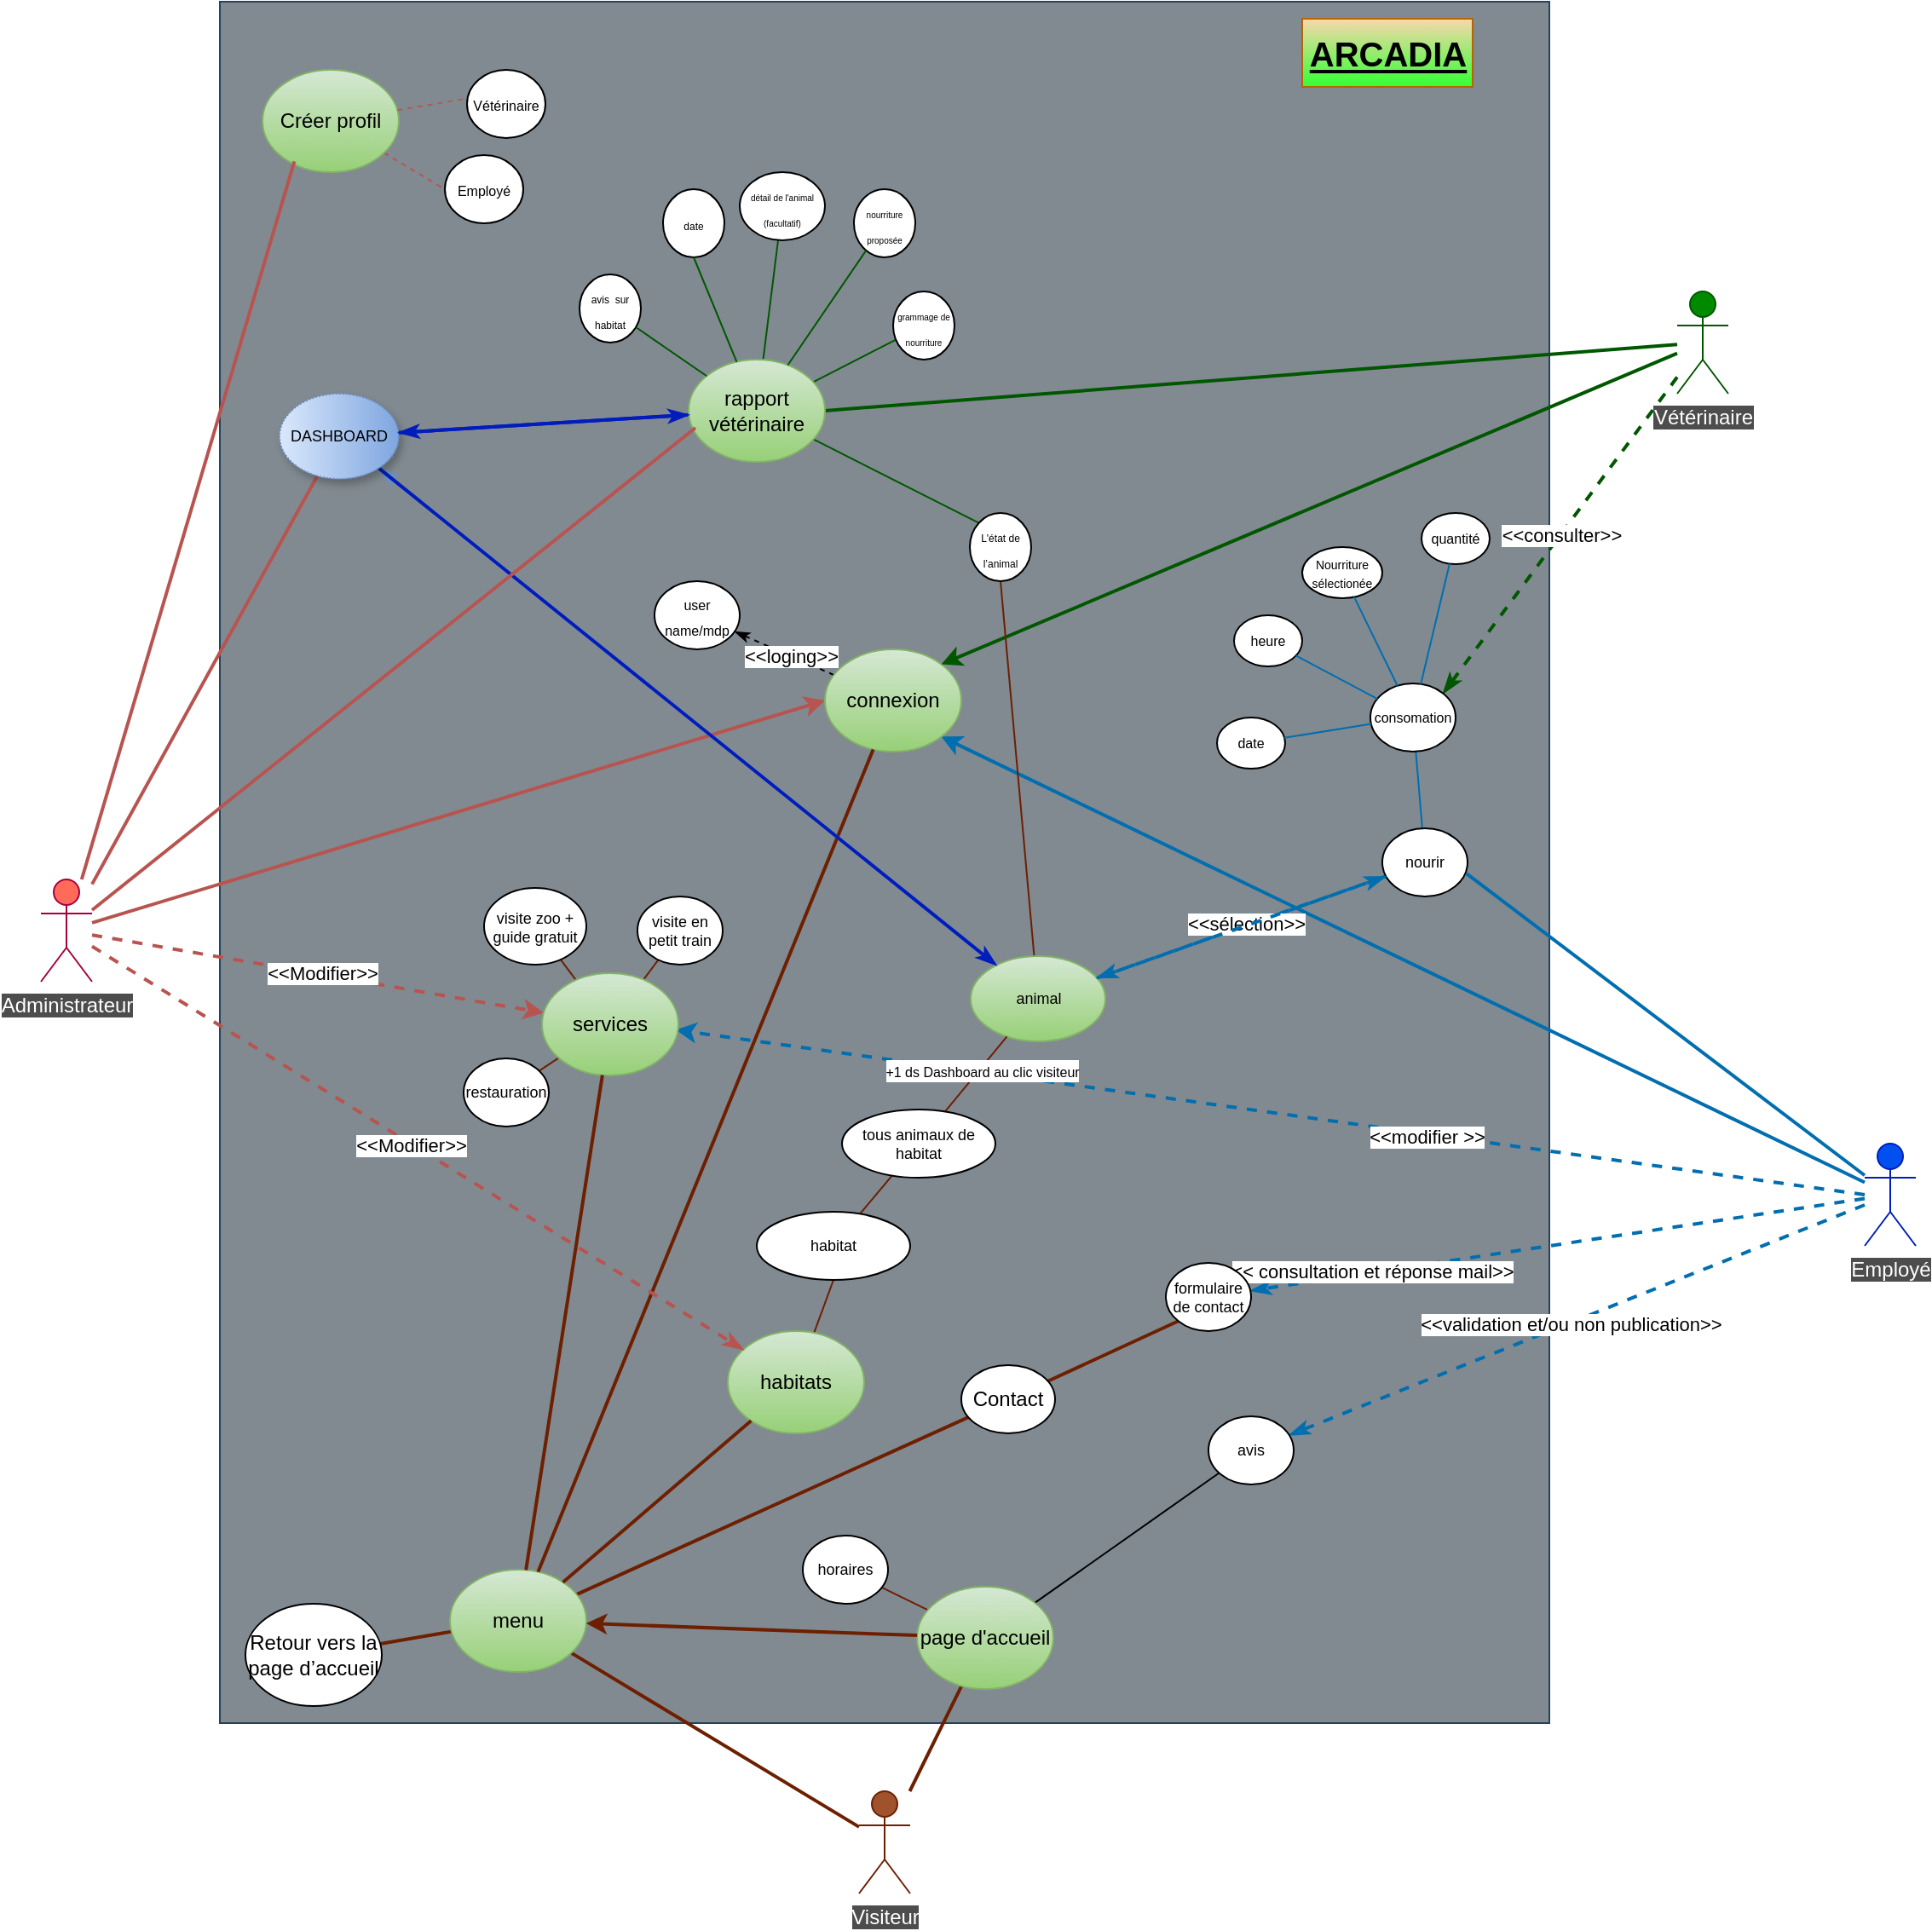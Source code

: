 <mxfile version="24.5.5" type="github">
  <diagram name="Page-1" id="rsjz5suLUUrzKHTADZAI">
    <mxGraphModel dx="1912" dy="1040" grid="1" gridSize="10" guides="1" tooltips="1" connect="1" arrows="1" fold="1" page="1" pageScale="1" pageWidth="827" pageHeight="1169" math="0" shadow="0">
      <root>
        <mxCell id="0" />
        <mxCell id="1" parent="0" />
        <mxCell id="txctGyOCD1CNv80oOnHS-2" value="" style="rounded=0;whiteSpace=wrap;html=1;fillColor=#818A91;strokeColor=#23445d;fillStyle=auto;" parent="1" vertex="1">
          <mxGeometry x="185" y="70" width="780" height="1010" as="geometry" />
        </mxCell>
        <mxCell id="txctGyOCD1CNv80oOnHS-3" value="&lt;font style=&quot;font-size: 20px;&quot;&gt;ARCADIA&lt;/font&gt;" style="text;fillColor=#fad7ac;html=1;fontSize=24;fontStyle=5;verticalAlign=middle;align=center;strokeColor=#b46504;gradientColor=#33FF33;" parent="1" vertex="1">
          <mxGeometry x="820" y="80" width="100" height="40" as="geometry" />
        </mxCell>
        <mxCell id="txctGyOCD1CNv80oOnHS-36" style="rounded=0;orthogonalLoop=1;jettySize=auto;html=1;entryX=0;entryY=0.5;entryDx=0;entryDy=0;strokeWidth=2;fillColor=#f8cecc;gradientColor=#ea6b66;strokeColor=#b85450;" parent="1" source="txctGyOCD1CNv80oOnHS-8" target="txctGyOCD1CNv80oOnHS-22" edge="1">
          <mxGeometry relative="1" as="geometry" />
        </mxCell>
        <mxCell id="txctGyOCD1CNv80oOnHS-107" style="rounded=0;orthogonalLoop=1;jettySize=auto;html=1;dashed=1;fillColor=#f8cecc;gradientColor=#ea6b66;strokeColor=#b85450;strokeWidth=2;" parent="1" source="txctGyOCD1CNv80oOnHS-8" target="txctGyOCD1CNv80oOnHS-19" edge="1">
          <mxGeometry relative="1" as="geometry" />
        </mxCell>
        <mxCell id="txctGyOCD1CNv80oOnHS-110" value="&amp;lt;&amp;lt;Modifier&amp;gt;&amp;gt;" style="edgeLabel;html=1;align=center;verticalAlign=middle;resizable=0;points=[];" parent="txctGyOCD1CNv80oOnHS-107" vertex="1" connectable="0">
          <mxGeometry x="0.019" y="1" relative="1" as="geometry">
            <mxPoint as="offset" />
          </mxGeometry>
        </mxCell>
        <mxCell id="aKgSQbWeLLbsCAJ8le8e-22" style="rounded=0;orthogonalLoop=1;jettySize=auto;html=1;endArrow=none;endFill=0;fillColor=#f8cecc;gradientColor=#ea6b66;strokeColor=#b85450;strokeWidth=2;" edge="1" parent="1" source="txctGyOCD1CNv80oOnHS-8" target="txctGyOCD1CNv80oOnHS-54">
          <mxGeometry relative="1" as="geometry" />
        </mxCell>
        <mxCell id="txctGyOCD1CNv80oOnHS-8" value="&lt;span style=&quot;background-color: rgb(77, 77, 77);&quot;&gt;Administrateur&lt;/span&gt;" style="shape=umlActor;verticalLabelPosition=bottom;verticalAlign=top;html=1;outlineConnect=0;fillColor=#FF6A59;strokeColor=#A50040;fontColor=#ffffff;" parent="1" vertex="1">
          <mxGeometry x="80" y="585" width="30" height="60" as="geometry" />
        </mxCell>
        <mxCell id="txctGyOCD1CNv80oOnHS-34" style="rounded=0;orthogonalLoop=1;jettySize=auto;html=1;entryX=1;entryY=1;entryDx=0;entryDy=0;strokeWidth=2;fillColor=#1ba1e2;strokeColor=#006EAF;" parent="1" source="txctGyOCD1CNv80oOnHS-9" target="txctGyOCD1CNv80oOnHS-22" edge="1">
          <mxGeometry relative="1" as="geometry" />
        </mxCell>
        <mxCell id="txctGyOCD1CNv80oOnHS-97" style="rounded=0;orthogonalLoop=1;jettySize=auto;html=1;dashed=1;endArrow=classicThin;endFill=1;strokeWidth=2;fillColor=#1ba1e2;strokeColor=#006EAF;" parent="1" source="txctGyOCD1CNv80oOnHS-9" target="txctGyOCD1CNv80oOnHS-62" edge="1">
          <mxGeometry relative="1" as="geometry" />
        </mxCell>
        <mxCell id="txctGyOCD1CNv80oOnHS-98" value="&amp;lt;&amp;lt;validation et/ou non publication&amp;gt;&amp;gt;&amp;nbsp;" style="edgeLabel;html=1;align=center;verticalAlign=middle;resizable=0;points=[];" parent="txctGyOCD1CNv80oOnHS-97" vertex="1" connectable="0">
          <mxGeometry x="0.018" y="1" relative="1" as="geometry">
            <mxPoint as="offset" />
          </mxGeometry>
        </mxCell>
        <mxCell id="txctGyOCD1CNv80oOnHS-99" style="rounded=0;orthogonalLoop=1;jettySize=auto;html=1;dashed=1;endArrow=classicThin;endFill=1;fillColor=#1ba1e2;strokeColor=#006EAF;strokeWidth=2;" parent="1" source="txctGyOCD1CNv80oOnHS-9" target="txctGyOCD1CNv80oOnHS-51" edge="1">
          <mxGeometry relative="1" as="geometry" />
        </mxCell>
        <mxCell id="txctGyOCD1CNv80oOnHS-101" value="&amp;lt;&amp;lt; consultation et réponse mail&amp;gt;&amp;gt;" style="edgeLabel;html=1;align=center;verticalAlign=middle;resizable=0;points=[];" parent="txctGyOCD1CNv80oOnHS-99" vertex="1" connectable="0">
          <mxGeometry x="0.602" y="-1" relative="1" as="geometry">
            <mxPoint as="offset" />
          </mxGeometry>
        </mxCell>
        <mxCell id="txctGyOCD1CNv80oOnHS-102" style="rounded=0;orthogonalLoop=1;jettySize=auto;html=1;dashed=1;entryX=0.98;entryY=0.555;entryDx=0;entryDy=0;entryPerimeter=0;fillColor=#1ba1e2;strokeColor=#006EAF;strokeWidth=2;" parent="1" target="txctGyOCD1CNv80oOnHS-19" edge="1">
          <mxGeometry relative="1" as="geometry">
            <mxPoint x="429.767" y="493.432" as="targetPoint" />
            <mxPoint x="1150" y="770" as="sourcePoint" />
          </mxGeometry>
        </mxCell>
        <mxCell id="txctGyOCD1CNv80oOnHS-103" value="&amp;lt;&amp;lt;modifier &amp;gt;&amp;gt;" style="edgeLabel;html=1;align=center;verticalAlign=middle;resizable=0;points=[];" parent="txctGyOCD1CNv80oOnHS-102" vertex="1" connectable="0">
          <mxGeometry x="-0.261" y="1" relative="1" as="geometry">
            <mxPoint as="offset" />
          </mxGeometry>
        </mxCell>
        <mxCell id="txctGyOCD1CNv80oOnHS-9" value="&lt;span style=&quot;background-color: rgb(77, 77, 77);&quot;&gt;Employé&lt;/span&gt;" style="shape=umlActor;verticalLabelPosition=bottom;verticalAlign=top;html=1;outlineConnect=0;fillColor=#0050ef;strokeColor=#001DBC;fontColor=#ffffff;" parent="1" vertex="1">
          <mxGeometry x="1150" y="740" width="30" height="60" as="geometry" />
        </mxCell>
        <mxCell id="txctGyOCD1CNv80oOnHS-17" style="rounded=0;orthogonalLoop=1;jettySize=auto;html=1;endArrow=none;endFill=0;strokeWidth=2;fillColor=#a0522d;strokeColor=#6D1F00;" parent="1" source="txctGyOCD1CNv80oOnHS-10" target="txctGyOCD1CNv80oOnHS-16" edge="1">
          <mxGeometry relative="1" as="geometry" />
        </mxCell>
        <mxCell id="txctGyOCD1CNv80oOnHS-61" style="rounded=0;orthogonalLoop=1;jettySize=auto;html=1;endArrow=none;endFill=0;fillColor=#a0522d;strokeColor=#6D1F00;strokeWidth=2;" parent="1" source="txctGyOCD1CNv80oOnHS-10" target="txctGyOCD1CNv80oOnHS-60" edge="1">
          <mxGeometry relative="1" as="geometry" />
        </mxCell>
        <mxCell id="txctGyOCD1CNv80oOnHS-10" value="&lt;span style=&quot;background-color: rgb(77, 77, 77);&quot;&gt;Visiteur&lt;/span&gt;" style="shape=umlActor;verticalLabelPosition=bottom;verticalAlign=top;html=1;outlineConnect=0;fillColor=#a0522d;strokeColor=#6D1F00;fontColor=#ffffff;" parent="1" vertex="1">
          <mxGeometry x="560" y="1120" width="30" height="60" as="geometry" />
        </mxCell>
        <mxCell id="txctGyOCD1CNv80oOnHS-76" style="rounded=0;orthogonalLoop=1;jettySize=auto;html=1;entryX=1;entryY=0.5;entryDx=0;entryDy=0;endArrow=none;endFill=0;fillColor=#008a00;strokeColor=#005700;strokeWidth=2;" parent="1" source="txctGyOCD1CNv80oOnHS-11" target="txctGyOCD1CNv80oOnHS-75" edge="1">
          <mxGeometry relative="1" as="geometry" />
        </mxCell>
        <mxCell id="aKgSQbWeLLbsCAJ8le8e-19" style="rounded=0;orthogonalLoop=1;jettySize=auto;html=1;entryX=1;entryY=0;entryDx=0;entryDy=0;endArrow=classicThin;endFill=1;dashed=1;fillColor=#008a00;strokeColor=#005700;strokeWidth=2;" edge="1" parent="1" source="txctGyOCD1CNv80oOnHS-11" target="aKgSQbWeLLbsCAJ8le8e-8">
          <mxGeometry relative="1" as="geometry" />
        </mxCell>
        <mxCell id="aKgSQbWeLLbsCAJ8le8e-20" value="&amp;lt;&amp;lt;consulter&amp;gt;&amp;gt;" style="edgeLabel;html=1;align=center;verticalAlign=middle;resizable=0;points=[];" vertex="1" connectable="0" parent="aKgSQbWeLLbsCAJ8le8e-19">
          <mxGeometry x="-0.001" relative="1" as="geometry">
            <mxPoint as="offset" />
          </mxGeometry>
        </mxCell>
        <mxCell id="txctGyOCD1CNv80oOnHS-11" value="&lt;span style=&quot;background-color: rgb(77, 77, 77);&quot;&gt;Vétérinaire&lt;/span&gt;" style="shape=umlActor;verticalLabelPosition=bottom;verticalAlign=top;html=1;outlineConnect=0;fillColor=#008a00;strokeColor=#005700;fontColor=#ffffff;" parent="1" vertex="1">
          <mxGeometry x="1040" y="240" width="30" height="60" as="geometry" />
        </mxCell>
        <mxCell id="txctGyOCD1CNv80oOnHS-14" value="&lt;font style=&quot;font-size: 8px;&quot;&gt;user name/mdp&lt;/font&gt;" style="ellipse;whiteSpace=wrap;html=1;" parent="1" vertex="1">
          <mxGeometry x="440" y="410" width="50" height="40" as="geometry" />
        </mxCell>
        <mxCell id="txctGyOCD1CNv80oOnHS-23" value="" style="rounded=0;orthogonalLoop=1;jettySize=auto;html=1;endArrow=none;endFill=0;strokeWidth=2;fillColor=#a0522d;strokeColor=#6D1F00;" parent="1" source="txctGyOCD1CNv80oOnHS-16" target="txctGyOCD1CNv80oOnHS-20" edge="1">
          <mxGeometry relative="1" as="geometry" />
        </mxCell>
        <mxCell id="txctGyOCD1CNv80oOnHS-24" style="rounded=0;orthogonalLoop=1;jettySize=auto;html=1;endArrow=none;endFill=0;fillColor=#a0522d;strokeColor=#6D1F00;strokeWidth=2;" parent="1" source="txctGyOCD1CNv80oOnHS-16" target="txctGyOCD1CNv80oOnHS-18" edge="1">
          <mxGeometry relative="1" as="geometry" />
        </mxCell>
        <mxCell id="txctGyOCD1CNv80oOnHS-16" value="menu" style="ellipse;whiteSpace=wrap;html=1;fillColor=#d5e8d4;gradientColor=#97d077;strokeColor=#82b366;" parent="1" vertex="1">
          <mxGeometry x="320" y="990" width="80" height="60" as="geometry" />
        </mxCell>
        <mxCell id="txctGyOCD1CNv80oOnHS-18" value="Retour vers la page d’accueil" style="ellipse;whiteSpace=wrap;html=1;" parent="1" vertex="1">
          <mxGeometry x="200" y="1010" width="80" height="60" as="geometry" />
        </mxCell>
        <mxCell id="txctGyOCD1CNv80oOnHS-47" style="rounded=0;orthogonalLoop=1;jettySize=auto;html=1;endArrow=none;endFill=0;fillColor=#a0522d;strokeColor=#6D1F00;" parent="1" source="txctGyOCD1CNv80oOnHS-19" target="txctGyOCD1CNv80oOnHS-43" edge="1">
          <mxGeometry relative="1" as="geometry" />
        </mxCell>
        <mxCell id="txctGyOCD1CNv80oOnHS-48" style="rounded=0;orthogonalLoop=1;jettySize=auto;html=1;endArrow=none;endFill=0;fillColor=#a0522d;strokeColor=#6D1F00;" parent="1" source="txctGyOCD1CNv80oOnHS-19" target="txctGyOCD1CNv80oOnHS-45" edge="1">
          <mxGeometry relative="1" as="geometry" />
        </mxCell>
        <mxCell id="txctGyOCD1CNv80oOnHS-49" style="rounded=0;orthogonalLoop=1;jettySize=auto;html=1;endArrow=none;endFill=0;fillColor=#a0522d;strokeColor=#6D1F00;" parent="1" source="txctGyOCD1CNv80oOnHS-19" target="txctGyOCD1CNv80oOnHS-46" edge="1">
          <mxGeometry relative="1" as="geometry" />
        </mxCell>
        <mxCell id="txctGyOCD1CNv80oOnHS-19" value="services" style="ellipse;whiteSpace=wrap;html=1;fillColor=#d5e8d4;gradientColor=#97d077;strokeColor=#82b366;" parent="1" vertex="1">
          <mxGeometry x="374" y="640" width="80" height="60" as="geometry" />
        </mxCell>
        <mxCell id="txctGyOCD1CNv80oOnHS-59" style="rounded=0;orthogonalLoop=1;jettySize=auto;html=1;entryX=0;entryY=1;entryDx=0;entryDy=0;endArrow=none;endFill=0;fillColor=#a0522d;strokeColor=#6D1F00;strokeWidth=2;" parent="1" source="txctGyOCD1CNv80oOnHS-20" target="txctGyOCD1CNv80oOnHS-51" edge="1">
          <mxGeometry relative="1" as="geometry" />
        </mxCell>
        <mxCell id="txctGyOCD1CNv80oOnHS-20" value="Contact" style="ellipse;whiteSpace=wrap;html=1;" parent="1" vertex="1">
          <mxGeometry x="620" y="870" width="55" height="40" as="geometry" />
        </mxCell>
        <mxCell id="txctGyOCD1CNv80oOnHS-56" style="rounded=0;orthogonalLoop=1;jettySize=auto;html=1;entryX=0.5;entryY=1;entryDx=0;entryDy=0;endArrow=none;endFill=0;fillColor=#a0522d;strokeColor=#6D1F00;" parent="1" source="txctGyOCD1CNv80oOnHS-21" target="txctGyOCD1CNv80oOnHS-50" edge="1">
          <mxGeometry relative="1" as="geometry" />
        </mxCell>
        <mxCell id="txctGyOCD1CNv80oOnHS-21" value="habitats" style="ellipse;whiteSpace=wrap;html=1;fillColor=#d5e8d4;gradientColor=#97d077;strokeColor=#82b366;" parent="1" vertex="1">
          <mxGeometry x="483" y="850" width="80" height="60" as="geometry" />
        </mxCell>
        <mxCell id="txctGyOCD1CNv80oOnHS-114" style="rounded=0;orthogonalLoop=1;jettySize=auto;html=1;endArrow=classicThin;endFill=1;dashed=1;" parent="1" source="txctGyOCD1CNv80oOnHS-22" target="txctGyOCD1CNv80oOnHS-14" edge="1">
          <mxGeometry relative="1" as="geometry" />
        </mxCell>
        <mxCell id="txctGyOCD1CNv80oOnHS-115" value="&amp;lt;&amp;lt;loging&amp;gt;&amp;gt;" style="edgeLabel;html=1;align=center;verticalAlign=middle;resizable=0;points=[];" parent="txctGyOCD1CNv80oOnHS-114" vertex="1" connectable="0">
          <mxGeometry x="-0.135" relative="1" as="geometry">
            <mxPoint as="offset" />
          </mxGeometry>
        </mxCell>
        <mxCell id="txctGyOCD1CNv80oOnHS-22" value="connexion" style="ellipse;whiteSpace=wrap;html=1;fillColor=#d5e8d4;gradientColor=#97d077;strokeColor=#82b366;" parent="1" vertex="1">
          <mxGeometry x="540" y="450" width="80" height="60" as="geometry" />
        </mxCell>
        <mxCell id="txctGyOCD1CNv80oOnHS-25" style="rounded=0;orthogonalLoop=1;jettySize=auto;html=1;endArrow=none;endFill=0;fillColor=#a0522d;strokeColor=#6D1F00;strokeWidth=2;" parent="1" source="txctGyOCD1CNv80oOnHS-19" target="txctGyOCD1CNv80oOnHS-16" edge="1">
          <mxGeometry relative="1" as="geometry" />
        </mxCell>
        <mxCell id="txctGyOCD1CNv80oOnHS-26" style="rounded=0;orthogonalLoop=1;jettySize=auto;html=1;endArrow=none;endFill=0;strokeWidth=2;fillColor=#a0522d;strokeColor=#6D1F00;" parent="1" source="txctGyOCD1CNv80oOnHS-21" target="txctGyOCD1CNv80oOnHS-16" edge="1">
          <mxGeometry relative="1" as="geometry" />
        </mxCell>
        <mxCell id="txctGyOCD1CNv80oOnHS-27" style="rounded=0;orthogonalLoop=1;jettySize=auto;html=1;endArrow=none;endFill=0;fillColor=#a0522d;strokeColor=#6D1F00;strokeWidth=2;" parent="1" source="txctGyOCD1CNv80oOnHS-22" target="txctGyOCD1CNv80oOnHS-16" edge="1">
          <mxGeometry relative="1" as="geometry" />
        </mxCell>
        <mxCell id="txctGyOCD1CNv80oOnHS-35" style="rounded=0;orthogonalLoop=1;jettySize=auto;html=1;entryX=1;entryY=0;entryDx=0;entryDy=0;fillColor=#008a00;strokeColor=#005700;strokeWidth=2;" parent="1" source="txctGyOCD1CNv80oOnHS-11" target="txctGyOCD1CNv80oOnHS-22" edge="1">
          <mxGeometry relative="1" as="geometry">
            <mxPoint x="640" y="580" as="targetPoint" />
          </mxGeometry>
        </mxCell>
        <mxCell id="txctGyOCD1CNv80oOnHS-43" value="visite en petit train" style="ellipse;whiteSpace=wrap;html=1;fontSize=9;" parent="1" vertex="1">
          <mxGeometry x="430" y="595" width="50" height="40" as="geometry" />
        </mxCell>
        <mxCell id="txctGyOCD1CNv80oOnHS-45" value="visite zoo + guide gratuit" style="ellipse;whiteSpace=wrap;html=1;fontSize=9;" parent="1" vertex="1">
          <mxGeometry x="340" y="590" width="60" height="45" as="geometry" />
        </mxCell>
        <mxCell id="txctGyOCD1CNv80oOnHS-46" value="restauration" style="ellipse;whiteSpace=wrap;html=1;fontSize=9;" parent="1" vertex="1">
          <mxGeometry x="328" y="690" width="50" height="40" as="geometry" />
        </mxCell>
        <mxCell id="txctGyOCD1CNv80oOnHS-57" style="rounded=0;orthogonalLoop=1;jettySize=auto;html=1;endArrow=none;endFill=0;fillColor=#a0522d;strokeColor=#6D1F00;" parent="1" source="txctGyOCD1CNv80oOnHS-50" target="txctGyOCD1CNv80oOnHS-55" edge="1">
          <mxGeometry relative="1" as="geometry" />
        </mxCell>
        <mxCell id="txctGyOCD1CNv80oOnHS-50" value="habitat" style="ellipse;whiteSpace=wrap;html=1;fontSize=9;" parent="1" vertex="1">
          <mxGeometry x="500" y="780" width="90" height="40" as="geometry" />
        </mxCell>
        <mxCell id="txctGyOCD1CNv80oOnHS-51" value="formulaire de contact" style="ellipse;whiteSpace=wrap;html=1;fontSize=9;" parent="1" vertex="1">
          <mxGeometry x="740" y="810" width="50" height="40" as="geometry" />
        </mxCell>
        <mxCell id="txctGyOCD1CNv80oOnHS-106" style="rounded=0;orthogonalLoop=1;jettySize=auto;html=1;entryX=0.5;entryY=1;entryDx=0;entryDy=0;endArrow=none;endFill=0;fillColor=#a0522d;strokeColor=#6D1F00;" parent="1" source="txctGyOCD1CNv80oOnHS-52" target="txctGyOCD1CNv80oOnHS-87" edge="1">
          <mxGeometry relative="1" as="geometry" />
        </mxCell>
        <mxCell id="aKgSQbWeLLbsCAJ8le8e-25" style="rounded=0;orthogonalLoop=1;jettySize=auto;html=1;endArrow=classicThin;endFill=1;fillColor=#dae8fc;gradientColor=#7ea6e0;strokeColor=#6c8ebf;strokeWidth=2;" edge="1" parent="1" source="txctGyOCD1CNv80oOnHS-52" target="txctGyOCD1CNv80oOnHS-54">
          <mxGeometry relative="1" as="geometry" />
        </mxCell>
        <mxCell id="txctGyOCD1CNv80oOnHS-52" value="animal" style="ellipse;whiteSpace=wrap;html=1;fontSize=9;fillColor=#d5e8d4;strokeColor=#82b366;gradientColor=#97d077;" parent="1" vertex="1">
          <mxGeometry x="625.5" y="630" width="79" height="50" as="geometry" />
        </mxCell>
        <mxCell id="aKgSQbWeLLbsCAJ8le8e-5" style="rounded=0;orthogonalLoop=1;jettySize=auto;html=1;dashed=1;endArrow=classicThin;endFill=1;fillColor=#1ba1e2;strokeColor=#006EAF;strokeWidth=2;" edge="1" parent="1" source="txctGyOCD1CNv80oOnHS-53" target="txctGyOCD1CNv80oOnHS-52">
          <mxGeometry relative="1" as="geometry" />
        </mxCell>
        <mxCell id="aKgSQbWeLLbsCAJ8le8e-6" value="&amp;lt;&amp;lt;sélection&amp;gt;&amp;gt;" style="edgeLabel;html=1;align=center;verticalAlign=middle;resizable=0;points=[];" vertex="1" connectable="0" parent="aKgSQbWeLLbsCAJ8le8e-5">
          <mxGeometry x="-0.039" y="-1" relative="1" as="geometry">
            <mxPoint as="offset" />
          </mxGeometry>
        </mxCell>
        <mxCell id="aKgSQbWeLLbsCAJ8le8e-13" style="rounded=0;orthogonalLoop=1;jettySize=auto;html=1;endArrow=none;endFill=0;fillColor=#1ba1e2;strokeColor=#006EAF;" edge="1" parent="1" source="txctGyOCD1CNv80oOnHS-53" target="aKgSQbWeLLbsCAJ8le8e-8">
          <mxGeometry relative="1" as="geometry" />
        </mxCell>
        <mxCell id="txctGyOCD1CNv80oOnHS-53" value="nourir" style="ellipse;whiteSpace=wrap;html=1;fontSize=9;" parent="1" vertex="1">
          <mxGeometry x="867" y="555" width="50" height="40" as="geometry" />
        </mxCell>
        <mxCell id="aKgSQbWeLLbsCAJ8le8e-26" style="rounded=0;orthogonalLoop=1;jettySize=auto;html=1;endArrow=classicThin;endFill=1;fillColor=#0050ef;strokeColor=#001DBC;strokeWidth=2;" edge="1" parent="1" source="txctGyOCD1CNv80oOnHS-54" target="txctGyOCD1CNv80oOnHS-52">
          <mxGeometry relative="1" as="geometry" />
        </mxCell>
        <mxCell id="txctGyOCD1CNv80oOnHS-54" value="DASHBOARD" style="ellipse;whiteSpace=wrap;html=1;fontSize=9;fillColor=#dae8fc;gradientColor=#7ea6e0;strokeColor=#6c8ebf;gradientDirection=east;dashed=1;dashPattern=1 1;shadow=1;" parent="1" vertex="1">
          <mxGeometry x="220" y="300" width="70" height="50" as="geometry" />
        </mxCell>
        <mxCell id="txctGyOCD1CNv80oOnHS-58" style="rounded=0;orthogonalLoop=1;jettySize=auto;html=1;endArrow=none;endFill=0;fillColor=#a0522d;strokeColor=#6D1F00;" parent="1" source="txctGyOCD1CNv80oOnHS-55" target="txctGyOCD1CNv80oOnHS-52" edge="1">
          <mxGeometry relative="1" as="geometry" />
        </mxCell>
        <mxCell id="aKgSQbWeLLbsCAJ8le8e-28" value="&lt;font style=&quot;font-size: 8px;&quot;&gt;+1 ds Dashboard au clic visiteur&lt;/font&gt;" style="edgeLabel;html=1;align=center;verticalAlign=middle;resizable=0;points=[];" vertex="1" connectable="0" parent="txctGyOCD1CNv80oOnHS-58">
          <mxGeometry x="0.126" y="-1" relative="1" as="geometry">
            <mxPoint as="offset" />
          </mxGeometry>
        </mxCell>
        <mxCell id="txctGyOCD1CNv80oOnHS-55" value="tous animaux de habitat" style="ellipse;whiteSpace=wrap;html=1;fontSize=9;" parent="1" vertex="1">
          <mxGeometry x="550" y="720" width="90" height="40" as="geometry" />
        </mxCell>
        <mxCell id="txctGyOCD1CNv80oOnHS-63" style="rounded=0;orthogonalLoop=1;jettySize=auto;html=1;endArrow=none;endFill=0;" parent="1" source="txctGyOCD1CNv80oOnHS-60" target="txctGyOCD1CNv80oOnHS-62" edge="1">
          <mxGeometry relative="1" as="geometry" />
        </mxCell>
        <mxCell id="txctGyOCD1CNv80oOnHS-67" style="rounded=0;orthogonalLoop=1;jettySize=auto;html=1;endArrow=none;endFill=0;fillColor=#a0522d;strokeColor=#6D1F00;" parent="1" source="txctGyOCD1CNv80oOnHS-60" target="txctGyOCD1CNv80oOnHS-66" edge="1">
          <mxGeometry relative="1" as="geometry" />
        </mxCell>
        <mxCell id="txctGyOCD1CNv80oOnHS-60" value="page d&#39;accueil" style="ellipse;whiteSpace=wrap;html=1;fillColor=#d5e8d4;strokeColor=#82b366;gradientColor=#97d077;" parent="1" vertex="1">
          <mxGeometry x="594" y="1000" width="80" height="60" as="geometry" />
        </mxCell>
        <mxCell id="txctGyOCD1CNv80oOnHS-62" value="avis" style="ellipse;whiteSpace=wrap;html=1;fontSize=9;" parent="1" vertex="1">
          <mxGeometry x="765" y="900" width="50" height="40" as="geometry" />
        </mxCell>
        <mxCell id="txctGyOCD1CNv80oOnHS-66" value="horaires" style="ellipse;whiteSpace=wrap;html=1;fontSize=9;" parent="1" vertex="1">
          <mxGeometry x="527" y="970" width="50" height="40" as="geometry" />
        </mxCell>
        <mxCell id="txctGyOCD1CNv80oOnHS-73" style="rounded=0;orthogonalLoop=1;jettySize=auto;html=1;entryX=0;entryY=0.5;entryDx=0;entryDy=0;endArrow=none;endFill=0;dashed=1;fillColor=#f8cecc;gradientColor=#ea6b66;strokeColor=#b85450;" parent="1" source="txctGyOCD1CNv80oOnHS-68" target="txctGyOCD1CNv80oOnHS-71" edge="1">
          <mxGeometry relative="1" as="geometry" />
        </mxCell>
        <mxCell id="txctGyOCD1CNv80oOnHS-68" value="Créer profil" style="ellipse;whiteSpace=wrap;html=1;fillColor=#d5e8d4;gradientColor=#97d077;strokeColor=#82b366;" parent="1" vertex="1">
          <mxGeometry x="210" y="110" width="80" height="60" as="geometry" />
        </mxCell>
        <mxCell id="txctGyOCD1CNv80oOnHS-69" value="&lt;font style=&quot;font-size: 8px;&quot;&gt;Vétérinaire&lt;/font&gt;" style="ellipse;whiteSpace=wrap;html=1;" parent="1" vertex="1">
          <mxGeometry x="330" y="110" width="46" height="40" as="geometry" />
        </mxCell>
        <mxCell id="txctGyOCD1CNv80oOnHS-71" value="&lt;span style=&quot;font-size: 8px;&quot;&gt;Employé&lt;/span&gt;" style="ellipse;whiteSpace=wrap;html=1;" parent="1" vertex="1">
          <mxGeometry x="317" y="160" width="46" height="40" as="geometry" />
        </mxCell>
        <mxCell id="txctGyOCD1CNv80oOnHS-72" style="rounded=0;orthogonalLoop=1;jettySize=auto;html=1;entryX=0.018;entryY=0.416;entryDx=0;entryDy=0;entryPerimeter=0;endArrow=none;endFill=0;dashed=1;fillColor=#f8cecc;gradientColor=#ea6b66;strokeColor=#b85450;" parent="1" source="txctGyOCD1CNv80oOnHS-68" target="txctGyOCD1CNv80oOnHS-69" edge="1">
          <mxGeometry relative="1" as="geometry" />
        </mxCell>
        <mxCell id="txctGyOCD1CNv80oOnHS-74" style="rounded=0;orthogonalLoop=1;jettySize=auto;html=1;entryX=0.234;entryY=0.895;entryDx=0;entryDy=0;entryPerimeter=0;endArrow=none;endFill=0;fillColor=#f8cecc;gradientColor=#ea6b66;strokeColor=#b85450;strokeWidth=2;" parent="1" source="txctGyOCD1CNv80oOnHS-8" target="txctGyOCD1CNv80oOnHS-68" edge="1">
          <mxGeometry relative="1" as="geometry" />
        </mxCell>
        <mxCell id="txctGyOCD1CNv80oOnHS-88" style="rounded=0;orthogonalLoop=1;jettySize=auto;html=1;entryX=0;entryY=0;entryDx=0;entryDy=0;endArrow=none;endFill=0;fillColor=#008a00;strokeColor=#005700;" parent="1" source="txctGyOCD1CNv80oOnHS-75" target="txctGyOCD1CNv80oOnHS-87" edge="1">
          <mxGeometry relative="1" as="geometry" />
        </mxCell>
        <mxCell id="txctGyOCD1CNv80oOnHS-92" style="rounded=0;orthogonalLoop=1;jettySize=auto;html=1;endArrow=none;endFill=0;fillColor=#008a00;strokeColor=#005700;" parent="1" source="txctGyOCD1CNv80oOnHS-75" target="txctGyOCD1CNv80oOnHS-83" edge="1">
          <mxGeometry relative="1" as="geometry" />
        </mxCell>
        <mxCell id="txctGyOCD1CNv80oOnHS-104" style="rounded=0;orthogonalLoop=1;jettySize=auto;html=1;endArrow=none;endFill=0;fillColor=#008a00;strokeColor=#005700;" parent="1" source="txctGyOCD1CNv80oOnHS-75" target="txctGyOCD1CNv80oOnHS-78" edge="1">
          <mxGeometry relative="1" as="geometry" />
        </mxCell>
        <mxCell id="aKgSQbWeLLbsCAJ8le8e-24" style="rounded=0;orthogonalLoop=1;jettySize=auto;html=1;endArrow=classicThin;endFill=1;strokeWidth=2;fillColor=#0050ef;strokeColor=#001DBC;" edge="1" parent="1" source="txctGyOCD1CNv80oOnHS-75" target="txctGyOCD1CNv80oOnHS-54">
          <mxGeometry relative="1" as="geometry" />
        </mxCell>
        <mxCell id="txctGyOCD1CNv80oOnHS-75" value="rapport vétérinaire" style="ellipse;whiteSpace=wrap;html=1;fillColor=#d5e8d4;strokeColor=#82b366;gradientColor=#97d077;" parent="1" vertex="1">
          <mxGeometry x="460" y="280" width="80" height="60" as="geometry" />
        </mxCell>
        <mxCell id="txctGyOCD1CNv80oOnHS-78" value="&lt;font style=&quot;font-size: 5px;&quot;&gt;grammage de nourriture&lt;/font&gt;" style="ellipse;whiteSpace=wrap;html=1;" parent="1" vertex="1">
          <mxGeometry x="580" y="240" width="36" height="40" as="geometry" />
        </mxCell>
        <mxCell id="txctGyOCD1CNv80oOnHS-83" value="&lt;font style=&quot;font-size: 5px;&quot;&gt;détail de l&#39;animal (facultatif)&lt;/font&gt;" style="ellipse;whiteSpace=wrap;html=1;" parent="1" vertex="1">
          <mxGeometry x="490" y="170" width="50" height="40" as="geometry" />
        </mxCell>
        <mxCell id="txctGyOCD1CNv80oOnHS-84" value="&lt;span style=&quot;font-size: 6px;&quot;&gt;avis&amp;nbsp; sur habitat&lt;/span&gt;" style="ellipse;whiteSpace=wrap;html=1;" parent="1" vertex="1">
          <mxGeometry x="396" y="230" width="36" height="40" as="geometry" />
        </mxCell>
        <mxCell id="txctGyOCD1CNv80oOnHS-86" value="&lt;span style=&quot;font-size: 6px;&quot;&gt;date&lt;/span&gt;" style="ellipse;whiteSpace=wrap;html=1;" parent="1" vertex="1">
          <mxGeometry x="445" y="180" width="36" height="40" as="geometry" />
        </mxCell>
        <mxCell id="txctGyOCD1CNv80oOnHS-87" value="&lt;font style=&quot;font-size: 6px;&quot;&gt;L&#39;état de l’animal&lt;/font&gt;" style="ellipse;whiteSpace=wrap;html=1;" parent="1" vertex="1">
          <mxGeometry x="625" y="370" width="36" height="40" as="geometry" />
        </mxCell>
        <mxCell id="txctGyOCD1CNv80oOnHS-89" style="rounded=0;orthogonalLoop=1;jettySize=auto;html=1;entryX=0.5;entryY=1;entryDx=0;entryDy=0;endArrow=none;endFill=0;fillColor=#008a00;strokeColor=#005700;" parent="1" source="txctGyOCD1CNv80oOnHS-75" target="txctGyOCD1CNv80oOnHS-86" edge="1">
          <mxGeometry relative="1" as="geometry" />
        </mxCell>
        <mxCell id="txctGyOCD1CNv80oOnHS-91" style="rounded=0;orthogonalLoop=1;jettySize=auto;html=1;entryX=0.935;entryY=0.785;entryDx=0;entryDy=0;endArrow=none;endFill=0;entryPerimeter=0;fillColor=#008a00;strokeColor=#005700;" parent="1" source="txctGyOCD1CNv80oOnHS-75" target="txctGyOCD1CNv80oOnHS-84" edge="1">
          <mxGeometry relative="1" as="geometry" />
        </mxCell>
        <mxCell id="txctGyOCD1CNv80oOnHS-94" value="&lt;font style=&quot;font-size: 5px;&quot;&gt;nourriture proposée&lt;/font&gt;" style="ellipse;whiteSpace=wrap;html=1;" parent="1" vertex="1">
          <mxGeometry x="557" y="180" width="36" height="40" as="geometry" />
        </mxCell>
        <mxCell id="txctGyOCD1CNv80oOnHS-95" style="rounded=0;orthogonalLoop=1;jettySize=auto;html=1;endArrow=none;endFill=0;fillColor=#008a00;strokeColor=#005700;" parent="1" source="txctGyOCD1CNv80oOnHS-75" target="txctGyOCD1CNv80oOnHS-94" edge="1">
          <mxGeometry relative="1" as="geometry" />
        </mxCell>
        <mxCell id="txctGyOCD1CNv80oOnHS-105" style="rounded=0;orthogonalLoop=1;jettySize=auto;html=1;entryX=0.05;entryY=0.667;entryDx=0;entryDy=0;entryPerimeter=0;endArrow=none;endFill=0;fillColor=#f8cecc;gradientColor=#ea6b66;strokeColor=#b85450;strokeWidth=2;" parent="1" source="txctGyOCD1CNv80oOnHS-8" target="txctGyOCD1CNv80oOnHS-75" edge="1">
          <mxGeometry relative="1" as="geometry" />
        </mxCell>
        <mxCell id="txctGyOCD1CNv80oOnHS-111" style="rounded=0;orthogonalLoop=1;jettySize=auto;html=1;endArrow=classicThin;endFill=1;dashed=1;fillColor=#f8cecc;strokeColor=#b85450;gradientColor=#ea6b66;strokeWidth=2;" parent="1" source="txctGyOCD1CNv80oOnHS-8" target="txctGyOCD1CNv80oOnHS-21" edge="1">
          <mxGeometry relative="1" as="geometry" />
        </mxCell>
        <mxCell id="txctGyOCD1CNv80oOnHS-112" value="&amp;lt;&amp;lt;Modifier&amp;gt;&amp;gt;" style="edgeLabel;html=1;align=center;verticalAlign=middle;resizable=0;points=[];" parent="txctGyOCD1CNv80oOnHS-111" vertex="1" connectable="0">
          <mxGeometry x="-0.022" y="-1" relative="1" as="geometry">
            <mxPoint as="offset" />
          </mxGeometry>
        </mxCell>
        <mxCell id="txctGyOCD1CNv80oOnHS-113" style="rounded=0;orthogonalLoop=1;jettySize=auto;html=1;fillColor=#a0522d;strokeColor=#6D1F00;strokeWidth=2;" parent="1" source="txctGyOCD1CNv80oOnHS-60" target="txctGyOCD1CNv80oOnHS-16" edge="1">
          <mxGeometry relative="1" as="geometry" />
        </mxCell>
        <mxCell id="aKgSQbWeLLbsCAJ8le8e-4" style="rounded=0;orthogonalLoop=1;jettySize=auto;html=1;entryX=0.988;entryY=0.665;entryDx=0;entryDy=0;entryPerimeter=0;endArrow=none;endFill=0;strokeWidth=2;fillColor=#1ba1e2;strokeColor=#006EAF;" edge="1" parent="1" source="txctGyOCD1CNv80oOnHS-9" target="txctGyOCD1CNv80oOnHS-53">
          <mxGeometry relative="1" as="geometry" />
        </mxCell>
        <mxCell id="aKgSQbWeLLbsCAJ8le8e-8" value="&lt;font style=&quot;font-size: 8px;&quot;&gt;consomation&lt;/font&gt;" style="ellipse;whiteSpace=wrap;html=1;fontSize=9;" vertex="1" parent="1">
          <mxGeometry x="860" y="470" width="50" height="40" as="geometry" />
        </mxCell>
        <mxCell id="aKgSQbWeLLbsCAJ8le8e-9" value="&lt;font style=&quot;font-size: 8px;&quot;&gt;date&lt;/font&gt;" style="ellipse;whiteSpace=wrap;html=1;fontSize=9;" vertex="1" parent="1">
          <mxGeometry x="770" y="490" width="40" height="30" as="geometry" />
        </mxCell>
        <mxCell id="aKgSQbWeLLbsCAJ8le8e-10" value="&lt;font style=&quot;font-size: 8px;&quot;&gt;heure&lt;/font&gt;" style="ellipse;whiteSpace=wrap;html=1;fontSize=9;" vertex="1" parent="1">
          <mxGeometry x="780" y="430" width="40" height="30" as="geometry" />
        </mxCell>
        <mxCell id="aKgSQbWeLLbsCAJ8le8e-11" value="&lt;font style=&quot;font-size: 7px;&quot;&gt;Nourriture sélectionée&lt;/font&gt;" style="ellipse;whiteSpace=wrap;html=1;fontSize=9;" vertex="1" parent="1">
          <mxGeometry x="820" y="390" width="47" height="30" as="geometry" />
        </mxCell>
        <mxCell id="aKgSQbWeLLbsCAJ8le8e-12" value="&lt;font style=&quot;font-size: 8px;&quot;&gt;quantité&lt;/font&gt;" style="ellipse;whiteSpace=wrap;html=1;fontSize=9;" vertex="1" parent="1">
          <mxGeometry x="890" y="370" width="40" height="30" as="geometry" />
        </mxCell>
        <mxCell id="aKgSQbWeLLbsCAJ8le8e-14" style="rounded=0;orthogonalLoop=1;jettySize=auto;html=1;endArrow=none;endFill=0;fillColor=#1ba1e2;strokeColor=#006EAF;" edge="1" parent="1" source="aKgSQbWeLLbsCAJ8le8e-8" target="aKgSQbWeLLbsCAJ8le8e-9">
          <mxGeometry relative="1" as="geometry" />
        </mxCell>
        <mxCell id="aKgSQbWeLLbsCAJ8le8e-15" style="rounded=0;orthogonalLoop=1;jettySize=auto;html=1;endArrow=none;endFill=0;fillColor=#1ba1e2;strokeColor=#006EAF;" edge="1" parent="1" source="aKgSQbWeLLbsCAJ8le8e-8" target="aKgSQbWeLLbsCAJ8le8e-10">
          <mxGeometry relative="1" as="geometry" />
        </mxCell>
        <mxCell id="aKgSQbWeLLbsCAJ8le8e-16" style="rounded=0;orthogonalLoop=1;jettySize=auto;html=1;endArrow=none;endFill=0;fillColor=#1ba1e2;strokeColor=#006EAF;" edge="1" parent="1" source="aKgSQbWeLLbsCAJ8le8e-8" target="aKgSQbWeLLbsCAJ8le8e-11">
          <mxGeometry relative="1" as="geometry" />
        </mxCell>
        <mxCell id="aKgSQbWeLLbsCAJ8le8e-17" style="rounded=0;orthogonalLoop=1;jettySize=auto;html=1;endArrow=none;endFill=0;fillColor=#1ba1e2;strokeColor=#006EAF;" edge="1" parent="1" source="aKgSQbWeLLbsCAJ8le8e-8" target="aKgSQbWeLLbsCAJ8le8e-12">
          <mxGeometry relative="1" as="geometry" />
        </mxCell>
        <mxCell id="aKgSQbWeLLbsCAJ8le8e-18" style="rounded=0;orthogonalLoop=1;jettySize=auto;html=1;entryX=0.037;entryY=0.708;entryDx=0;entryDy=0;entryPerimeter=0;dashed=1;endArrow=classicThin;endFill=1;fillColor=#1ba1e2;strokeColor=#006EAF;strokeWidth=2;" edge="1" parent="1" source="txctGyOCD1CNv80oOnHS-52" target="txctGyOCD1CNv80oOnHS-53">
          <mxGeometry relative="1" as="geometry" />
        </mxCell>
        <mxCell id="aKgSQbWeLLbsCAJ8le8e-23" style="rounded=0;orthogonalLoop=1;jettySize=auto;html=1;endArrow=classicThin;endFill=1;fillColor=#0050ef;strokeColor=#001DBC;strokeWidth=2;" edge="1" parent="1" source="txctGyOCD1CNv80oOnHS-54" target="txctGyOCD1CNv80oOnHS-75">
          <mxGeometry relative="1" as="geometry" />
        </mxCell>
      </root>
    </mxGraphModel>
  </diagram>
</mxfile>
